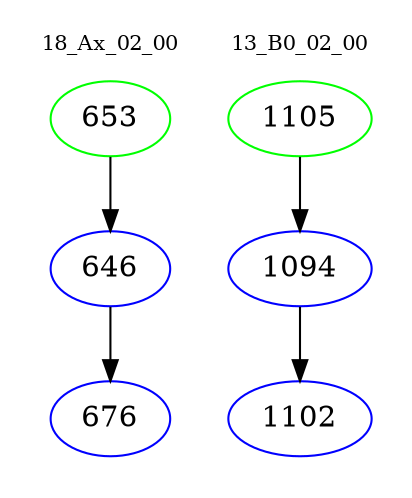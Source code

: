 digraph{
subgraph cluster_0 {
color = white
label = "18_Ax_02_00";
fontsize=10;
T0_653 [label="653", color="green"]
T0_653 -> T0_646 [color="black"]
T0_646 [label="646", color="blue"]
T0_646 -> T0_676 [color="black"]
T0_676 [label="676", color="blue"]
}
subgraph cluster_1 {
color = white
label = "13_B0_02_00";
fontsize=10;
T1_1105 [label="1105", color="green"]
T1_1105 -> T1_1094 [color="black"]
T1_1094 [label="1094", color="blue"]
T1_1094 -> T1_1102 [color="black"]
T1_1102 [label="1102", color="blue"]
}
}
